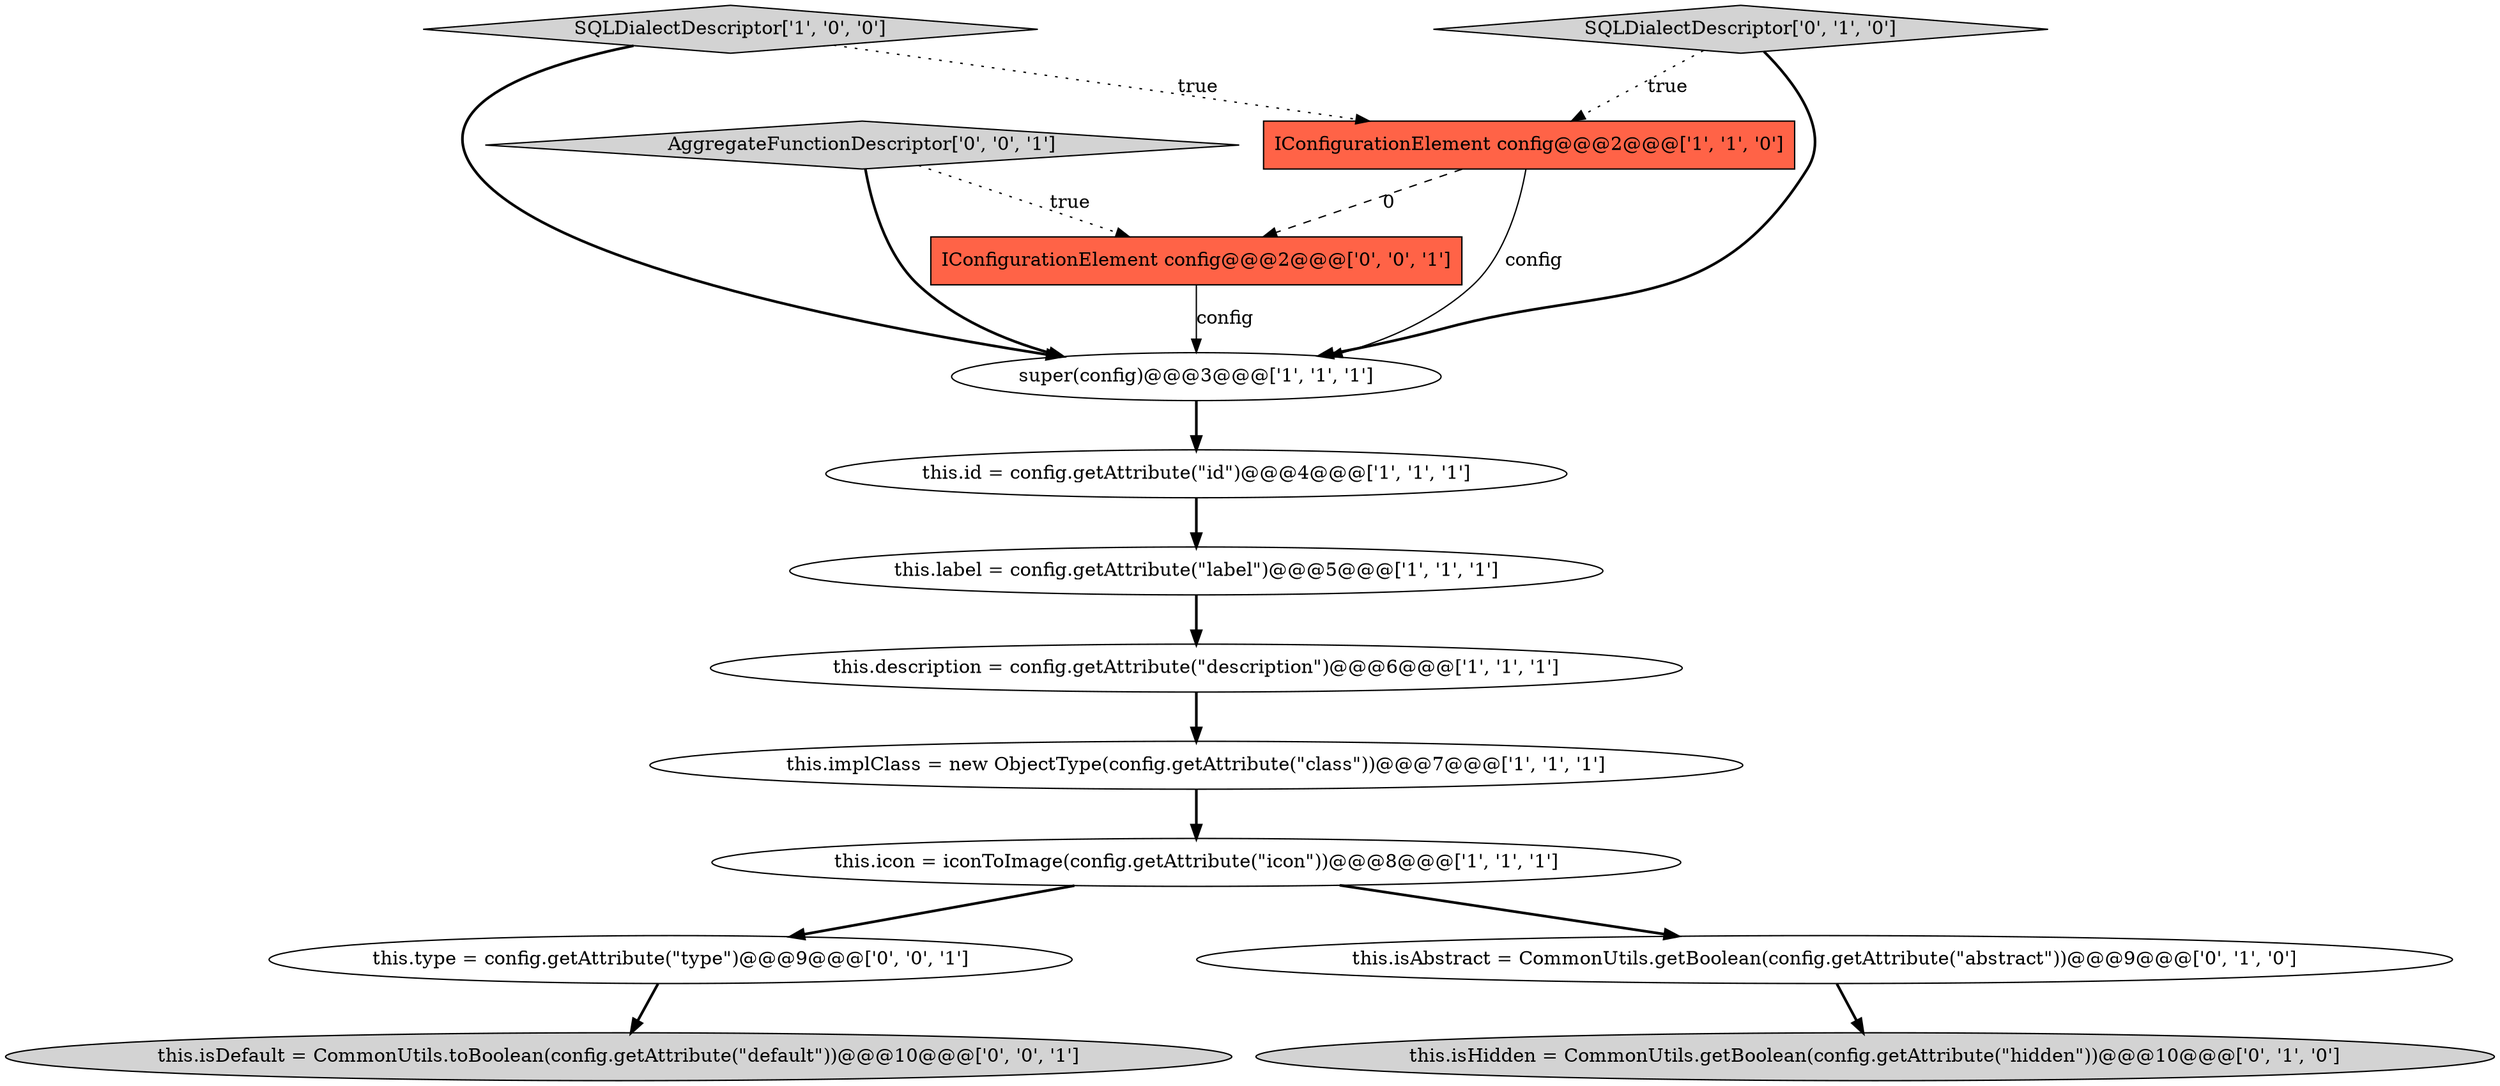 digraph {
12 [style = filled, label = "this.isDefault = CommonUtils.toBoolean(config.getAttribute(\"default\"))@@@10@@@['0', '0', '1']", fillcolor = lightgray, shape = ellipse image = "AAA0AAABBB3BBB"];
14 [style = filled, label = "IConfigurationElement config@@@2@@@['0', '0', '1']", fillcolor = tomato, shape = box image = "AAA0AAABBB3BBB"];
11 [style = filled, label = "AggregateFunctionDescriptor['0', '0', '1']", fillcolor = lightgray, shape = diamond image = "AAA0AAABBB3BBB"];
3 [style = filled, label = "SQLDialectDescriptor['1', '0', '0']", fillcolor = lightgray, shape = diamond image = "AAA0AAABBB1BBB"];
0 [style = filled, label = "this.implClass = new ObjectType(config.getAttribute(\"class\"))@@@7@@@['1', '1', '1']", fillcolor = white, shape = ellipse image = "AAA0AAABBB1BBB"];
10 [style = filled, label = "this.isAbstract = CommonUtils.getBoolean(config.getAttribute(\"abstract\"))@@@9@@@['0', '1', '0']", fillcolor = white, shape = ellipse image = "AAA1AAABBB2BBB"];
4 [style = filled, label = "IConfigurationElement config@@@2@@@['1', '1', '0']", fillcolor = tomato, shape = box image = "AAA0AAABBB1BBB"];
13 [style = filled, label = "this.type = config.getAttribute(\"type\")@@@9@@@['0', '0', '1']", fillcolor = white, shape = ellipse image = "AAA0AAABBB3BBB"];
8 [style = filled, label = "this.isHidden = CommonUtils.getBoolean(config.getAttribute(\"hidden\"))@@@10@@@['0', '1', '0']", fillcolor = lightgray, shape = ellipse image = "AAA1AAABBB2BBB"];
7 [style = filled, label = "this.description = config.getAttribute(\"description\")@@@6@@@['1', '1', '1']", fillcolor = white, shape = ellipse image = "AAA0AAABBB1BBB"];
6 [style = filled, label = "super(config)@@@3@@@['1', '1', '1']", fillcolor = white, shape = ellipse image = "AAA0AAABBB1BBB"];
2 [style = filled, label = "this.icon = iconToImage(config.getAttribute(\"icon\"))@@@8@@@['1', '1', '1']", fillcolor = white, shape = ellipse image = "AAA0AAABBB1BBB"];
1 [style = filled, label = "this.id = config.getAttribute(\"id\")@@@4@@@['1', '1', '1']", fillcolor = white, shape = ellipse image = "AAA0AAABBB1BBB"];
9 [style = filled, label = "SQLDialectDescriptor['0', '1', '0']", fillcolor = lightgray, shape = diamond image = "AAA0AAABBB2BBB"];
5 [style = filled, label = "this.label = config.getAttribute(\"label\")@@@5@@@['1', '1', '1']", fillcolor = white, shape = ellipse image = "AAA0AAABBB1BBB"];
14->6 [style = solid, label="config"];
4->6 [style = solid, label="config"];
13->12 [style = bold, label=""];
10->8 [style = bold, label=""];
0->2 [style = bold, label=""];
9->6 [style = bold, label=""];
4->14 [style = dashed, label="0"];
2->10 [style = bold, label=""];
3->4 [style = dotted, label="true"];
11->14 [style = dotted, label="true"];
11->6 [style = bold, label=""];
6->1 [style = bold, label=""];
7->0 [style = bold, label=""];
9->4 [style = dotted, label="true"];
5->7 [style = bold, label=""];
2->13 [style = bold, label=""];
3->6 [style = bold, label=""];
1->5 [style = bold, label=""];
}
